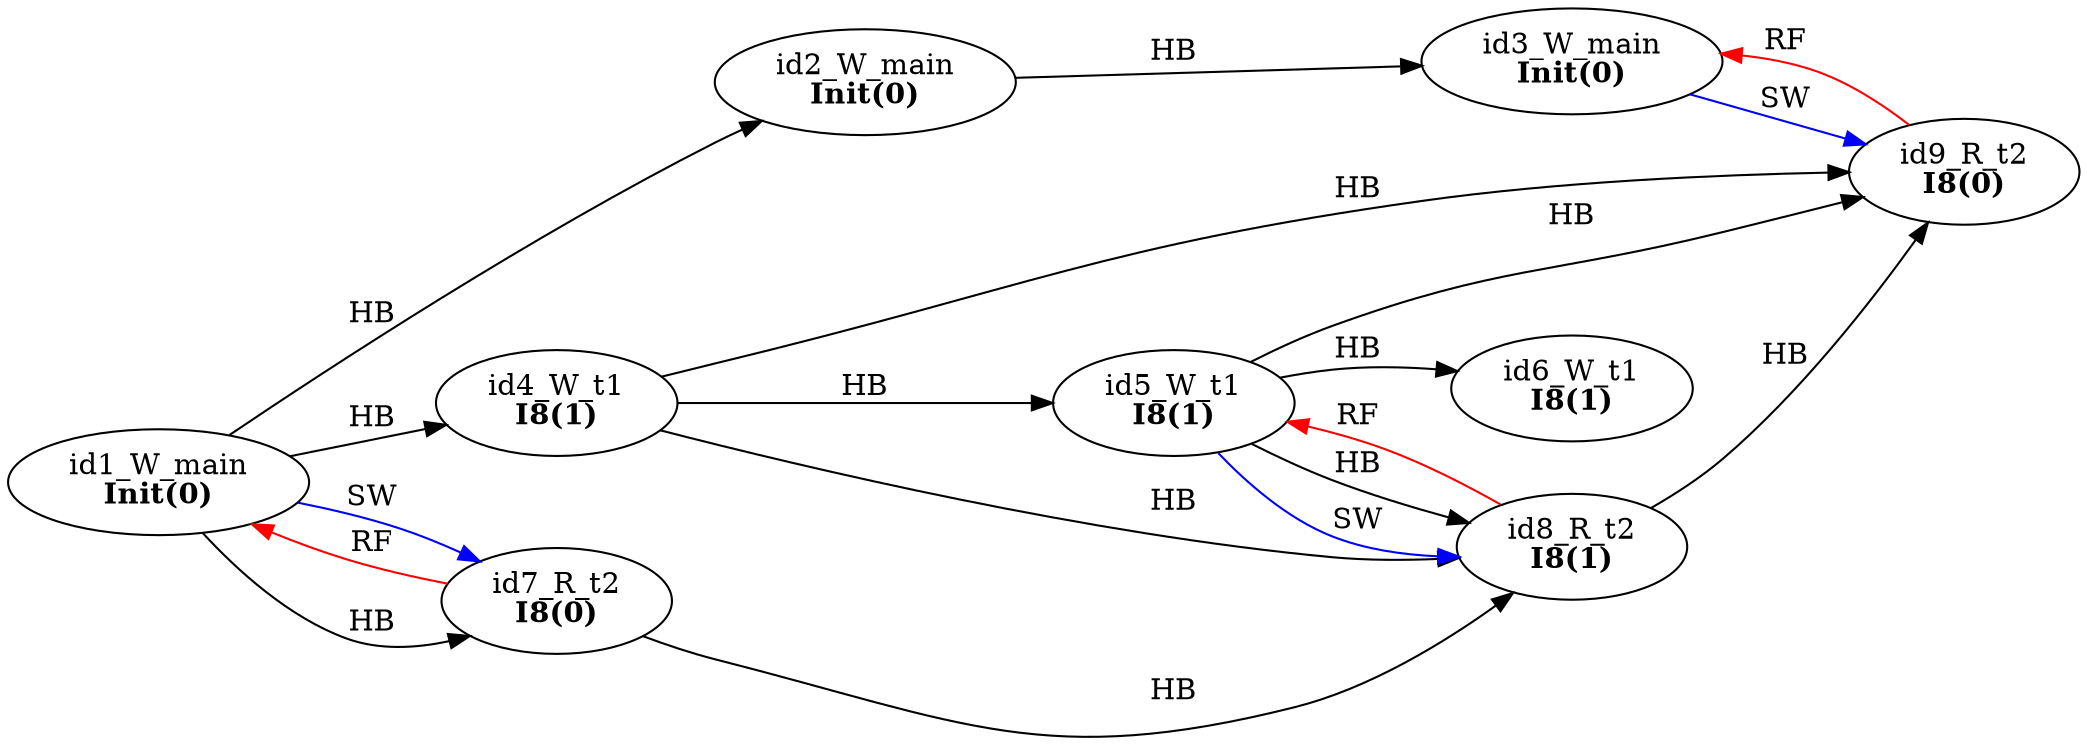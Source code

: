 digraph memory_model {
rankdir=LR;
splines=true; esep=0.5;
id1_W_main -> id2_W_main [label = "HB", color="black"];
id2_W_main -> id3_W_main [label = "HB", color="black"];
id4_W_t1 -> id5_W_t1 [label = "HB", color="black"];
id5_W_t1 -> id6_W_t1 [label = "HB", color="black"];
id7_R_t2 -> id8_R_t2 [label = "HB", color="black"];
id8_R_t2 -> id9_R_t2 [label = "HB", color="black"];
id1_W_main -> id4_W_t1 [label = "HB", color="black"];
id1_W_main -> id7_R_t2 [label = "HB", color="black"];
id4_W_t1 -> id8_R_t2 [label = "HB", color="black"];
id4_W_t1 -> id9_R_t2 [label = "HB", color="black"];
id5_W_t1 -> id8_R_t2 [label = "HB", color="black"];
id5_W_t1 -> id9_R_t2 [label = "HB", color="black"];
id7_R_t2 -> id1_W_main [label = "RF", color="red"];
id8_R_t2 -> id5_W_t1 [label = "RF", color="red"];
id9_R_t2 -> id3_W_main [label = "RF", color="red"];
id1_W_main -> id7_R_t2 [label = "SW", color="blue"];
id3_W_main -> id9_R_t2 [label = "SW", color="blue"];
id5_W_t1 -> id8_R_t2 [label = "SW", color="blue"];
id1_W_main [label=<id1_W_main<br/><B>Init(0)</B>>, pos="2.5,6!"]
id2_W_main [label=<id2_W_main<br/><B>Init(0)</B>>, pos="2.5,4!"]
id3_W_main [label=<id3_W_main<br/><B>Init(0)</B>>, pos="2.5,2!"]
id4_W_t1 [label=<id4_W_t1<br/><B>I8(1)</B>>, pos="0,0!"]
id5_W_t1 [label=<id5_W_t1<br/><B>I8(1)</B>>, pos="0,-2!"]
id6_W_t1 [label=<id6_W_t1<br/><B>I8(1)</B>>, pos="0,-4!"]
id7_R_t2 [label=<id7_R_t2<br/><B>I8(0)</B>>, pos="5,0!"]
id8_R_t2 [label=<id8_R_t2<br/><B>I8(1)</B>>, pos="5,-2!"]
id9_R_t2 [label=<id9_R_t2<br/><B>I8(0)</B>>, pos="5,-4!"]
}